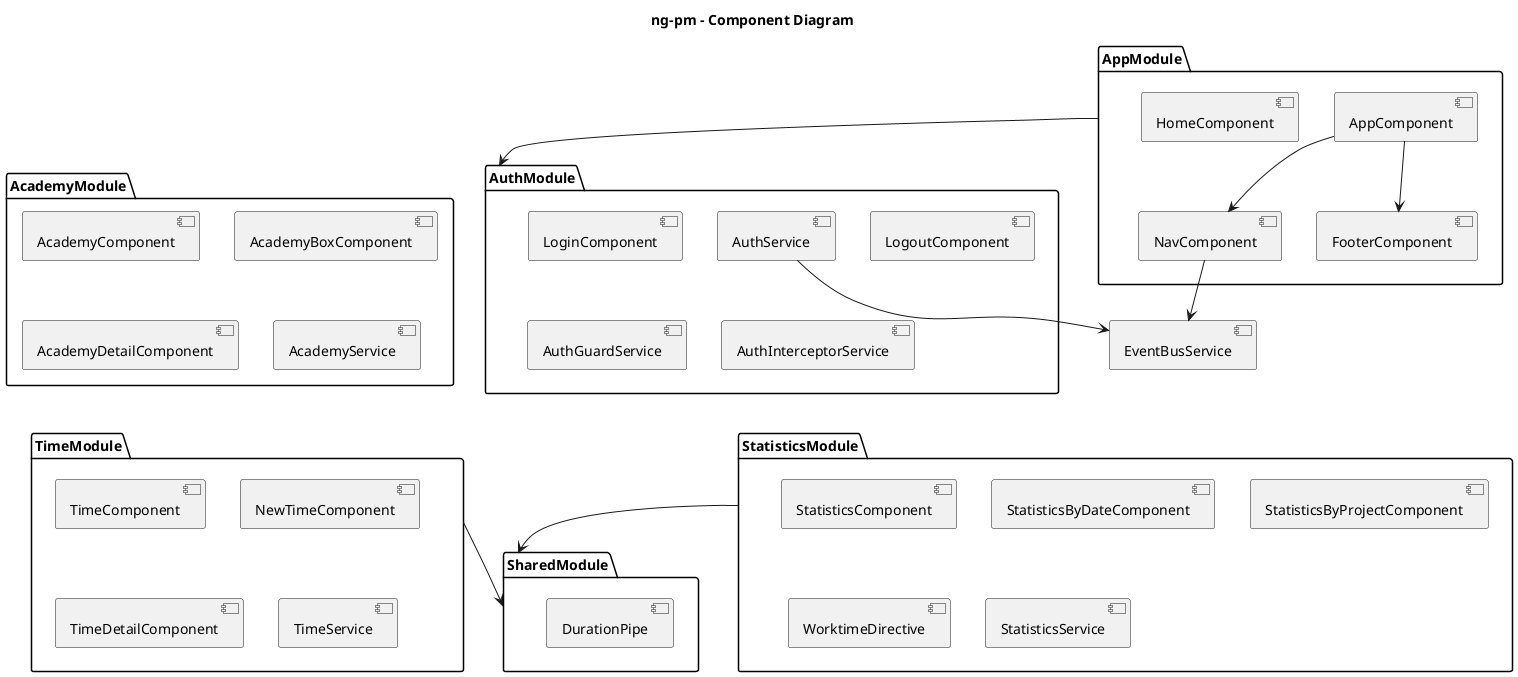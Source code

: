 

@startuml

title ng-pm - Component Diagram

component [EventBusService]

package "AppModule" {
    component [AppComponent]
    component [NavComponent]
    component [FooterComponent]
    component [HomeComponent]
}

package "AcademyModule" {
    component [AcademyComponent]
    component [AcademyBoxComponent]
    component [AcademyDetailComponent]
    component [AcademyService]
}

package "AuthModule" {
    component [LoginComponent]
    component [LogoutComponent]
    component [AuthService]
    component [AuthGuardService]
    component [AuthInterceptorService]
}

package "SharedModule" {
    component [DurationPipe]
}

package "TimeModule" {
    component [TimeComponent]
    component [NewTimeComponent]
    component [TimeDetailComponent]
    component [TimeService]
}

package "StatisticsModule" {
    component [StatisticsComponent]
    component [StatisticsByDateComponent]
    component [StatisticsByProjectComponent]
    component [WorktimeDirective]
    component [StatisticsService]
}

[AppComponent] --> [NavComponent]
[AppComponent] --> [FooterComponent]
[NavComponent] --> [EventBusService]
[AuthService] --> [EventBusService]


AppModule --> AuthModule
TimeModule --> SharedModule
StatisticsModule --> SharedModule

@enduml